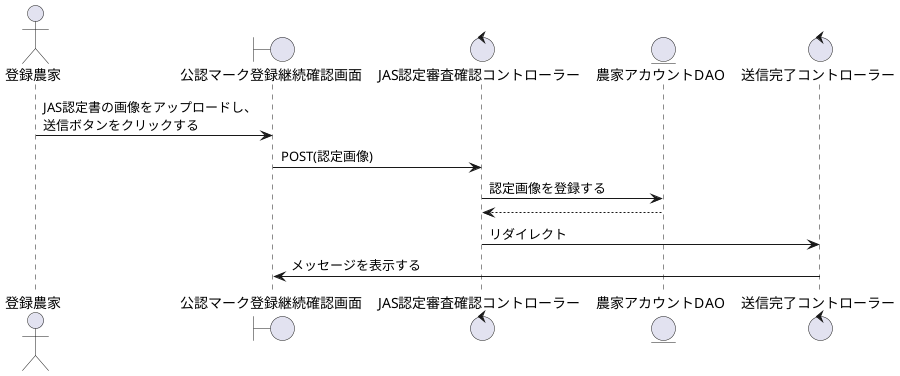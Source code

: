 @startuml JAS認定登録

actor    "登録農家" as act
boundary "公認マーク登録継続確認画面" as JAS_s
control  "JAS認定審査確認コントローラー" as Acquisition_c
entity   "農家アカウントDAO" as Farmer_DAO
control  "送信完了コントローラー" as Skan_c

'-------------------------------------------------------------------------------------------

act -> JAS_s : JAS認定書の画像をアップロードし、\n送信ボタンをクリックする
JAS_s -> Acquisition_c : POST(認定画像)
Acquisition_c -> Farmer_DAO : 認定画像を登録する
Farmer_DAO --> Acquisition_c
Acquisition_c -> Skan_c : リダイレクト
Skan_c -> JAS_s : メッセージを表示する

@enduml